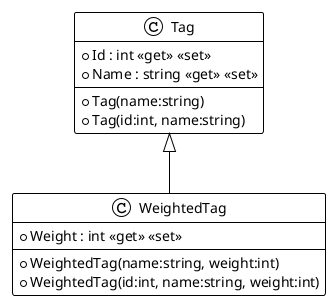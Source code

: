 @startuml
!theme plain
class Tag {
    + Tag(name:string)
    + Tag(id:int, name:string)
    + Id : int <<get>> <<set>>
    + Name : string <<get>> <<set>>
}
class WeightedTag {
    + WeightedTag(name:string, weight:int)
    + WeightedTag(id:int, name:string, weight:int)
    + Weight : int <<get>> <<set>>
}
Tag <|-- WeightedTag
@enduml
